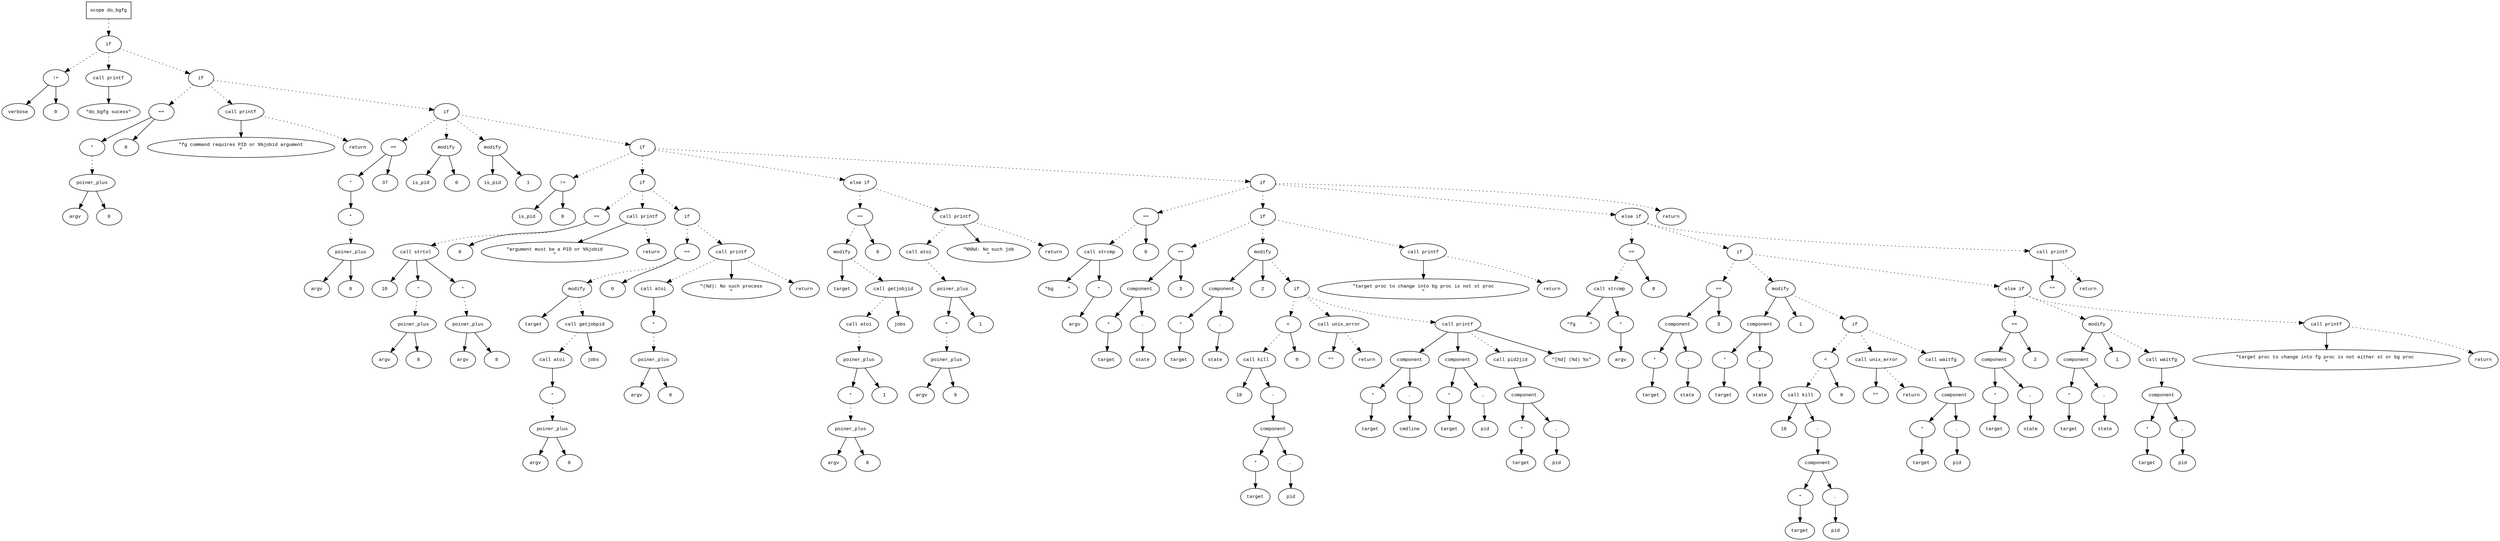 digraph AST {
  graph [fontname="Times New Roman",fontsize=10];
  node  [fontname="Courier New",fontsize=10];
  edge  [fontname="Times New Roman",fontsize=10];

  node1 [label="scope do_bgfg",shape=box];
  node2 [label="if",shape=ellipse];
  node1 -> node2 [style=dotted];
  node3 [label="!=",shape=ellipse];
  node4 [label="verbose",shape=ellipse];
  node3 -> node4;
  node5 [label="0",shape=ellipse];
  node3 -> node5;
  node2 -> node3 [style=dotted];
  node6 [label="call printf",shape=ellipse];
  node7 [label="\"do_bgfg sucess\"",shape=ellipse];
  node6 -> node7;
  node2 -> node6 [style=dotted];
  node8 [label="if",shape=ellipse];
  node2 -> node8 [style=dotted];
  node9 [label="==",shape=ellipse];
  node10 [label="*",shape=ellipse];
  node11 [label="poiner_plus",shape=ellipse];
  node12 [label="argv",shape=ellipse];
  node11 -> node12;
  node13 [label="8",shape=ellipse];
  node11 -> node13;
  node10 -> node11 [style=dotted];
  node9 -> node10;
  node14 [label="0",shape=ellipse];
  node9 -> node14;
  node8 -> node9 [style=dotted];
  node15 [label="call printf",shape=ellipse];
  node16 [label="\"fg command requires PID or %%jobid argument
\"",shape=ellipse];
  node15 -> node16;
  node8 -> node15 [style=dotted];
  node17 [label="return",shape=ellipse];
  node15 -> node17 [style=dotted];
  node18 [label="if",shape=ellipse];
  node8 -> node18 [style=dotted];
  node19 [label="==",shape=ellipse];
  node20 [label="*",shape=ellipse];
  node21 [label="*",shape=ellipse];
  node22 [label="poiner_plus",shape=ellipse];
  node23 [label="argv",shape=ellipse];
  node22 -> node23;
  node24 [label="8",shape=ellipse];
  node22 -> node24;
  node21 -> node22 [style=dotted];
  node20 -> node21;
  node19 -> node20;
  node25 [label="37",shape=ellipse];
  node19 -> node25;
  node18 -> node19 [style=dotted];
  node26 [label="modify",shape=ellipse];
  node27 [label="is_pid",shape=ellipse];
  node26 -> node27;
  node28 [label="0",shape=ellipse];
  node26 -> node28;
  node18 -> node26 [style=dotted];
  node29 [label="modify",shape=ellipse];
  node30 [label="is_pid",shape=ellipse];
  node29 -> node30;
  node31 [label="1",shape=ellipse];
  node29 -> node31;
  node18 -> node29 [style=dotted];
  node32 [label="if",shape=ellipse];
  node18 -> node32 [style=dotted];
  node33 [label="!=",shape=ellipse];
  node34 [label="is_pid",shape=ellipse];
  node33 -> node34;
  node35 [label="0",shape=ellipse];
  node33 -> node35;
  node32 -> node33 [style=dotted];
  node36 [label="if",shape=ellipse];
  node32 -> node36 [style=dotted];
  node37 [label="==",shape=ellipse];
  node38 [label="call strtol",shape=ellipse];
  node39 [label="10",shape=ellipse];
  node38 -> node39;
  node40 [label="*",shape=ellipse];
  node41 [label="poiner_plus",shape=ellipse];
  node42 [label="argv",shape=ellipse];
  node41 -> node42;
  node43 [label="8",shape=ellipse];
  node41 -> node43;
  node40 -> node41 [style=dotted];
  node38 -> node40;
  node44 [label="*",shape=ellipse];
  node45 [label="poiner_plus",shape=ellipse];
  node46 [label="argv",shape=ellipse];
  node45 -> node46;
  node47 [label="8",shape=ellipse];
  node45 -> node47;
  node44 -> node45 [style=dotted];
  node38 -> node44;
  node37 -> node38 [style=dotted];
  node48 [label="0",shape=ellipse];
  node37 -> node48;
  node36 -> node37 [style=dotted];
  node49 [label="call printf",shape=ellipse];
  node50 [label="\"argument must be a PID or %%jobid
\"",shape=ellipse];
  node49 -> node50;
  node36 -> node49 [style=dotted];
  node51 [label="return",shape=ellipse];
  node49 -> node51 [style=dotted];
  node52 [label="if",shape=ellipse];
  node36 -> node52 [style=dotted];
  node53 [label="==",shape=ellipse];
  node54 [label="modify",shape=ellipse];
  node55 [label="target",shape=ellipse];
  node54 -> node55;
  node56 [label="call getjobpid",shape=ellipse];
  node57 [label="call atoi",shape=ellipse];
  node58 [label="*",shape=ellipse];
  node59 [label="poiner_plus",shape=ellipse];
  node60 [label="argv",shape=ellipse];
  node59 -> node60;
  node61 [label="8",shape=ellipse];
  node59 -> node61;
  node58 -> node59 [style=dotted];
  node57 -> node58;
  node56 -> node57 [style=dotted];
  node62 [label="jobs",shape=ellipse];
  node56 -> node62;
  node54 -> node56 [style=dotted];
  node53 -> node54 [style=dotted];
  node63 [label="0",shape=ellipse];
  node53 -> node63;
  node52 -> node53 [style=dotted];
  node64 [label="call printf",shape=ellipse];
  node65 [label="call atoi",shape=ellipse];
  node66 [label="*",shape=ellipse];
  node67 [label="poiner_plus",shape=ellipse];
  node68 [label="argv",shape=ellipse];
  node67 -> node68;
  node69 [label="8",shape=ellipse];
  node67 -> node69;
  node66 -> node67 [style=dotted];
  node65 -> node66;
  node64 -> node65 [style=dotted];
  node70 [label="\"(%d): No such process
\"",shape=ellipse];
  node64 -> node70;
  node52 -> node64 [style=dotted];
  node71 [label="return",shape=ellipse];
  node64 -> node71 [style=dotted];
  node72 [label="else if",shape=ellipse];
  node32 -> node72 [style=dotted];
  node73 [label="==",shape=ellipse];
  node74 [label="modify",shape=ellipse];
  node75 [label="target",shape=ellipse];
  node74 -> node75;
  node76 [label="call getjobjid",shape=ellipse];
  node77 [label="call atoi",shape=ellipse];
  node78 [label="poiner_plus",shape=ellipse];
  node79 [label="*",shape=ellipse];
  node80 [label="poiner_plus",shape=ellipse];
  node81 [label="argv",shape=ellipse];
  node80 -> node81;
  node82 [label="8",shape=ellipse];
  node80 -> node82;
  node79 -> node80 [style=dotted];
  node78 -> node79;
  node83 [label="1",shape=ellipse];
  node78 -> node83;
  node77 -> node78 [style=dotted];
  node76 -> node77 [style=dotted];
  node84 [label="jobs",shape=ellipse];
  node76 -> node84;
  node74 -> node76 [style=dotted];
  node73 -> node74 [style=dotted];
  node85 [label="0",shape=ellipse];
  node73 -> node85;
  node72 -> node73 [style=dotted];
  node86 [label="call printf",shape=ellipse];
  node87 [label="call atoi",shape=ellipse];
  node88 [label="poiner_plus",shape=ellipse];
  node89 [label="*",shape=ellipse];
  node90 [label="poiner_plus",shape=ellipse];
  node91 [label="argv",shape=ellipse];
  node90 -> node91;
  node92 [label="8",shape=ellipse];
  node90 -> node92;
  node89 -> node90 [style=dotted];
  node88 -> node89;
  node93 [label="1",shape=ellipse];
  node88 -> node93;
  node87 -> node88 [style=dotted];
  node86 -> node87 [style=dotted];
  node94 [label="\"%%%d: No such job
\"",shape=ellipse];
  node86 -> node94;
  node72 -> node86 [style=dotted];
  node95 [label="return",shape=ellipse];
  node86 -> node95 [style=dotted];
  node96 [label="if",shape=ellipse];
  node32 -> node96 [style=dotted];
  node97 [label="==",shape=ellipse];
  node98 [label="call strcmp",shape=ellipse];
  node99 [label="\"bg     \"",shape=ellipse];
  node98 -> node99;
  node100 [label="*",shape=ellipse];
  node101 [label="argv",shape=ellipse];
  node100 -> node101;
  node98 -> node100;
  node97 -> node98 [style=dotted];
  node102 [label="0",shape=ellipse];
  node97 -> node102;
  node96 -> node97 [style=dotted];
  node103 [label="if",shape=ellipse];
  node96 -> node103 [style=dotted];
  node104 [label="==",shape=ellipse];
  node105 [label="component",shape=ellipse];
  node104 -> node105;
  node106 [label="*",shape=ellipse];
  node107 [label="target",shape=ellipse];
  node106 -> node107;
  node105 -> node106;
  node108 [label=".",shape=ellipse];
  node105 -> node108;
  node109 [label="state",shape=ellipse];
  node108 -> node109;
  node110 [label="3",shape=ellipse];
  node104 -> node110;
  node103 -> node104 [style=dotted];
  node111 [label="modify",shape=ellipse];
  node112 [label="component",shape=ellipse];
  node111 -> node112;
  node113 [label="*",shape=ellipse];
  node114 [label="target",shape=ellipse];
  node113 -> node114;
  node112 -> node113;
  node115 [label=".",shape=ellipse];
  node112 -> node115;
  node116 [label="state",shape=ellipse];
  node115 -> node116;
  node117 [label="2",shape=ellipse];
  node111 -> node117;
  node103 -> node111 [style=dotted];
  node118 [label="if",shape=ellipse];
  node111 -> node118 [style=dotted];
  node119 [label="<",shape=ellipse];
  node120 [label="call kill",shape=ellipse];
  node121 [label="18",shape=ellipse];
  node120 -> node121;
  node122 [label="-",shape=ellipse];
  node123 [label="component",shape=ellipse];
  node122 -> node123;
  node124 [label="*",shape=ellipse];
  node125 [label="target",shape=ellipse];
  node124 -> node125;
  node123 -> node124;
  node126 [label=".",shape=ellipse];
  node123 -> node126;
  node127 [label="pid",shape=ellipse];
  node126 -> node127;
  node120 -> node122;
  node119 -> node120 [style=dotted];
  node128 [label="0",shape=ellipse];
  node119 -> node128;
  node118 -> node119 [style=dotted];
  node129 [label="call unix_error",shape=ellipse];
  node130 [label="\"\"",shape=ellipse];
  node129 -> node130;
  node118 -> node129 [style=dotted];
  node131 [label="return",shape=ellipse];
  node129 -> node131 [style=dotted];
  node132 [label="call printf",shape=ellipse];
  node133 [label="component",shape=ellipse];
  node132 -> node133;
  node134 [label="*",shape=ellipse];
  node135 [label="target",shape=ellipse];
  node134 -> node135;
  node133 -> node134;
  node136 [label=".",shape=ellipse];
  node133 -> node136;
  node137 [label="cmdline",shape=ellipse];
  node136 -> node137;
  node138 [label="component",shape=ellipse];
  node132 -> node138;
  node139 [label="*",shape=ellipse];
  node140 [label="target",shape=ellipse];
  node139 -> node140;
  node138 -> node139;
  node141 [label=".",shape=ellipse];
  node138 -> node141;
  node142 [label="pid",shape=ellipse];
  node141 -> node142;
  node143 [label="call pid2jid",shape=ellipse];
  node144 [label="component",shape=ellipse];
  node143 -> node144;
  node145 [label="*",shape=ellipse];
  node146 [label="target",shape=ellipse];
  node145 -> node146;
  node144 -> node145;
  node147 [label=".",shape=ellipse];
  node144 -> node147;
  node148 [label="pid",shape=ellipse];
  node147 -> node148;
  node132 -> node143 [style=dotted];
  node149 [label="\"[%d] (%d) %s\"",shape=ellipse];
  node132 -> node149;
  node118 -> node132 [style=dotted];
  node150 [label="call printf",shape=ellipse];
  node151 [label="\"target proc to change into bg proc is not st proc
\"",shape=ellipse];
  node150 -> node151;
  node103 -> node150 [style=dotted];
  node152 [label="return",shape=ellipse];
  node150 -> node152 [style=dotted];
  node153 [label="else if",shape=ellipse];
  node96 -> node153 [style=dotted];
  node154 [label="==",shape=ellipse];
  node155 [label="call strcmp",shape=ellipse];
  node156 [label="\"fg     \"",shape=ellipse];
  node155 -> node156;
  node157 [label="*",shape=ellipse];
  node158 [label="argv",shape=ellipse];
  node157 -> node158;
  node155 -> node157;
  node154 -> node155 [style=dotted];
  node159 [label="0",shape=ellipse];
  node154 -> node159;
  node153 -> node154 [style=dotted];
  node160 [label="if",shape=ellipse];
  node153 -> node160 [style=dotted];
  node161 [label="==",shape=ellipse];
  node162 [label="component",shape=ellipse];
  node161 -> node162;
  node163 [label="*",shape=ellipse];
  node164 [label="target",shape=ellipse];
  node163 -> node164;
  node162 -> node163;
  node165 [label=".",shape=ellipse];
  node162 -> node165;
  node166 [label="state",shape=ellipse];
  node165 -> node166;
  node167 [label="3",shape=ellipse];
  node161 -> node167;
  node160 -> node161 [style=dotted];
  node168 [label="modify",shape=ellipse];
  node169 [label="component",shape=ellipse];
  node168 -> node169;
  node170 [label="*",shape=ellipse];
  node171 [label="target",shape=ellipse];
  node170 -> node171;
  node169 -> node170;
  node172 [label=".",shape=ellipse];
  node169 -> node172;
  node173 [label="state",shape=ellipse];
  node172 -> node173;
  node174 [label="1",shape=ellipse];
  node168 -> node174;
  node160 -> node168 [style=dotted];
  node175 [label="if",shape=ellipse];
  node168 -> node175 [style=dotted];
  node176 [label="<",shape=ellipse];
  node177 [label="call kill",shape=ellipse];
  node178 [label="18",shape=ellipse];
  node177 -> node178;
  node179 [label="-",shape=ellipse];
  node180 [label="component",shape=ellipse];
  node179 -> node180;
  node181 [label="*",shape=ellipse];
  node182 [label="target",shape=ellipse];
  node181 -> node182;
  node180 -> node181;
  node183 [label=".",shape=ellipse];
  node180 -> node183;
  node184 [label="pid",shape=ellipse];
  node183 -> node184;
  node177 -> node179;
  node176 -> node177 [style=dotted];
  node185 [label="0",shape=ellipse];
  node176 -> node185;
  node175 -> node176 [style=dotted];
  node186 [label="call unix_error",shape=ellipse];
  node187 [label="\"\"",shape=ellipse];
  node186 -> node187;
  node175 -> node186 [style=dotted];
  node188 [label="return",shape=ellipse];
  node186 -> node188 [style=dotted];
  node189 [label="call waitfg",shape=ellipse];
  node190 [label="component",shape=ellipse];
  node189 -> node190;
  node191 [label="*",shape=ellipse];
  node192 [label="target",shape=ellipse];
  node191 -> node192;
  node190 -> node191;
  node193 [label=".",shape=ellipse];
  node190 -> node193;
  node194 [label="pid",shape=ellipse];
  node193 -> node194;
  node175 -> node189 [style=dotted];
  node195 [label="else if",shape=ellipse];
  node160 -> node195 [style=dotted];
  node196 [label="==",shape=ellipse];
  node197 [label="component",shape=ellipse];
  node196 -> node197;
  node198 [label="*",shape=ellipse];
  node199 [label="target",shape=ellipse];
  node198 -> node199;
  node197 -> node198;
  node200 [label=".",shape=ellipse];
  node197 -> node200;
  node201 [label="state",shape=ellipse];
  node200 -> node201;
  node202 [label="2",shape=ellipse];
  node196 -> node202;
  node195 -> node196 [style=dotted];
  node203 [label="modify",shape=ellipse];
  node204 [label="component",shape=ellipse];
  node203 -> node204;
  node205 [label="*",shape=ellipse];
  node206 [label="target",shape=ellipse];
  node205 -> node206;
  node204 -> node205;
  node207 [label=".",shape=ellipse];
  node204 -> node207;
  node208 [label="state",shape=ellipse];
  node207 -> node208;
  node209 [label="1",shape=ellipse];
  node203 -> node209;
  node195 -> node203 [style=dotted];
  node210 [label="call waitfg",shape=ellipse];
  node211 [label="component",shape=ellipse];
  node210 -> node211;
  node212 [label="*",shape=ellipse];
  node213 [label="target",shape=ellipse];
  node212 -> node213;
  node211 -> node212;
  node214 [label=".",shape=ellipse];
  node211 -> node214;
  node215 [label="pid",shape=ellipse];
  node214 -> node215;
  node203 -> node210 [style=dotted];
  node216 [label="call printf",shape=ellipse];
  node217 [label="\"target proc to change into fg proc is not either st or bg proc 
\"",shape=ellipse];
  node216 -> node217;
  node195 -> node216 [style=dotted];
  node218 [label="return",shape=ellipse];
  node216 -> node218 [style=dotted];
  node219 [label="call printf",shape=ellipse];
  node220 [label="\"\"",shape=ellipse];
  node219 -> node220;
  node153 -> node219 [style=dotted];
  node221 [label="return",shape=ellipse];
  node219 -> node221 [style=dotted];
  node222 [label="return",shape=ellipse];
  node96 -> node222 [style=dotted];
} 